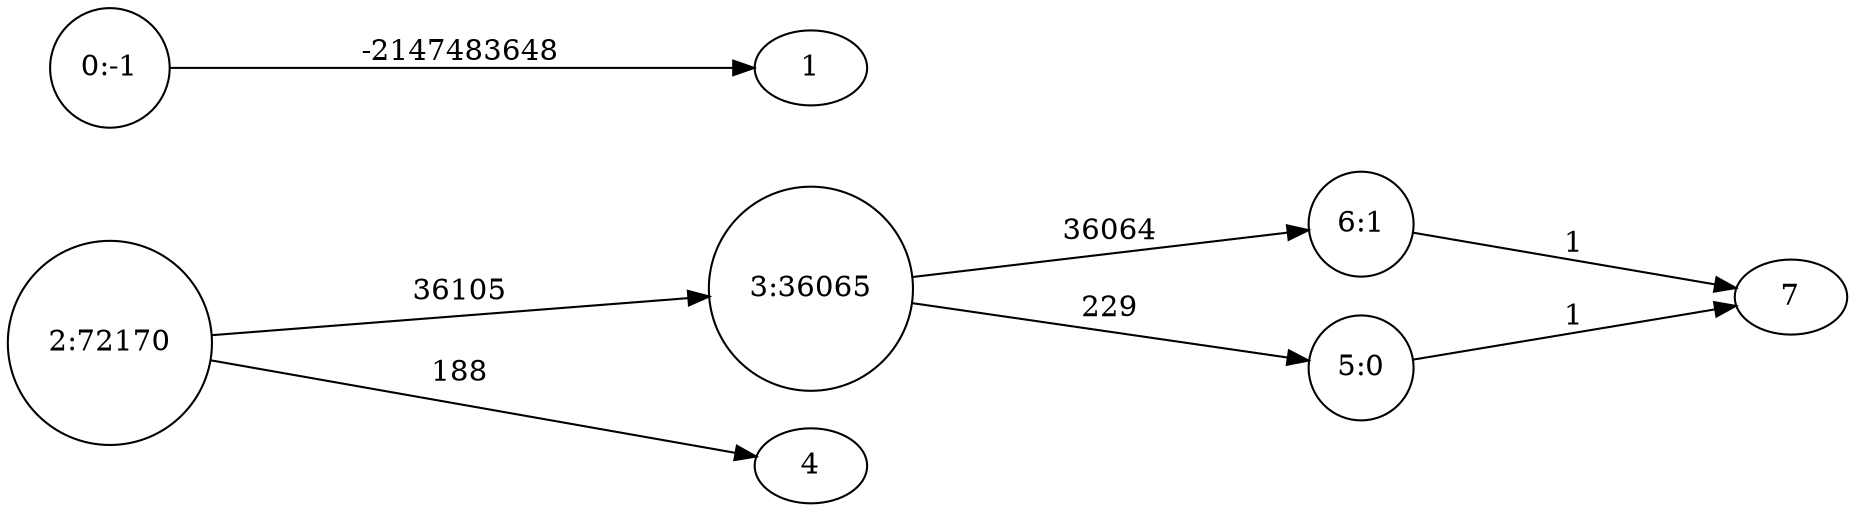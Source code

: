 digraph {
rankdir = LR;
ranksep=2
splines=line;
6 [label="6:-2"shape=circle]
6 [label="6:1"shape=circle]
6 -> 7 [label="1"]
5 [label="5:0"shape=circle]
5 -> 7 [label="1"]
3 -> 6 [label="36064"]
3 -> 5 [label="229"]
3 [label="3:36065"shape=circle]
2 -> 4 [label="188"]
2 -> 3 [label="36105"]
2 [label="2:72170"shape=circle]
0 [label="0:-1"shape=circle]
0 -> 1 [label="-2147483648"]
}
